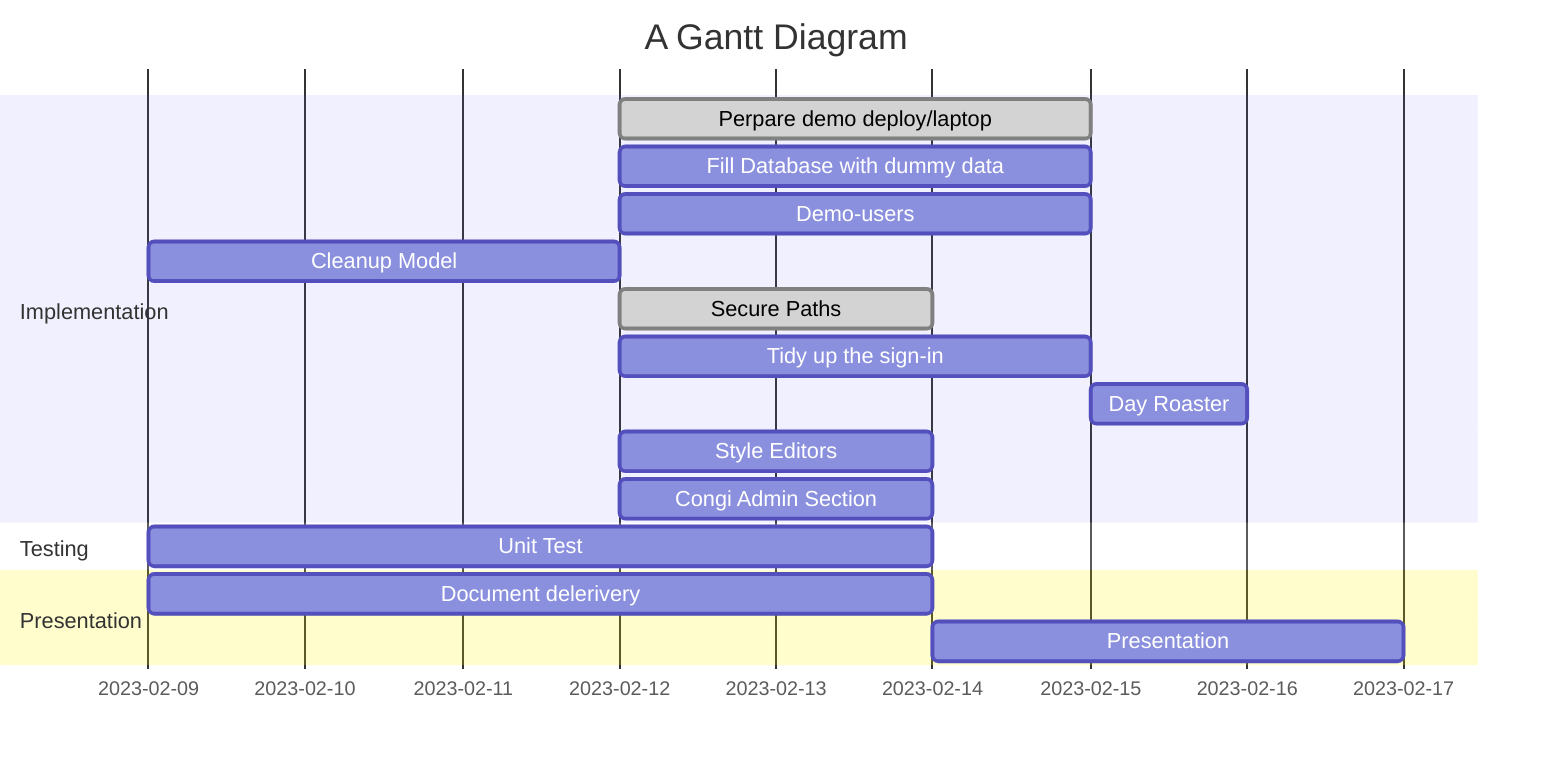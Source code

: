 gantt
    title A Gantt Diagram
    dateFormat  YYYY-MM-DD
    section Implementation
      Perpare demo deploy/laptop :done, a2, after a1  , 3d
      Fill Database with dummy data: after a1  , 3d
      Demo-users :after a1  , 3d
      Cleanup Model    :a1, 2023-02-09, 3d
      Secure Paths    :done,after a1  , 2d
      Tidy up the sign-in     :after a1  , 3d
      Day Roaster     :a3, after a2  , 1d
      Style Editors     :after a1  , 2d
      Congi Admin Section     :after a1  , 2d
    section Testing
      Unit Test      :2023-02-09  , 5d
    section Presentation
      Document delerivery :2023-02-09  , 5d
      Presentation      : 3d